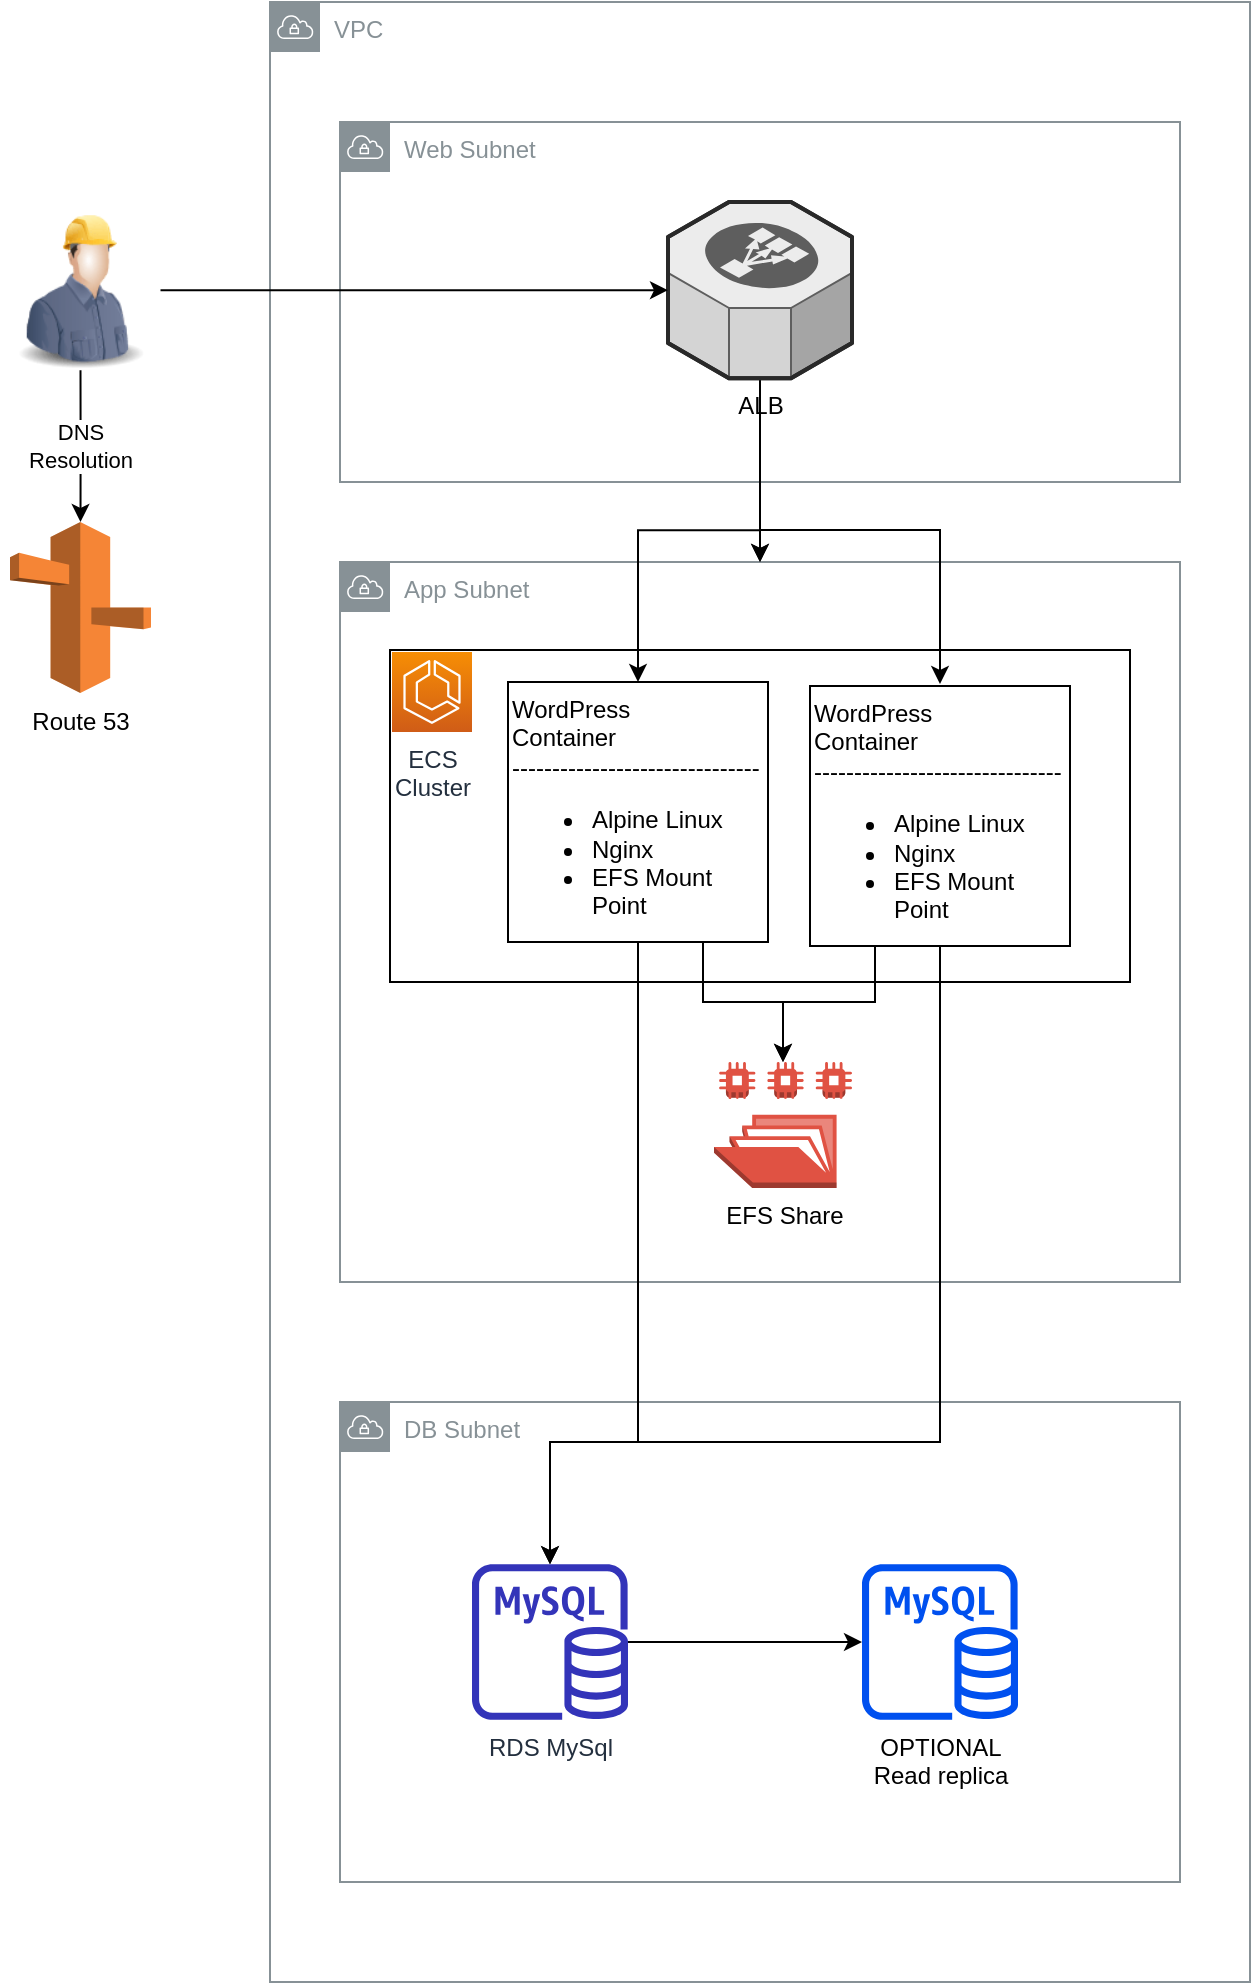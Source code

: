 <mxfile version="13.7.3" type="github">
  <diagram id="HmePtPXCpKLGKGKJF9h8" name="Page-1">
    <mxGraphModel dx="1824" dy="1000" grid="1" gridSize="10" guides="1" tooltips="1" connect="1" arrows="1" fold="1" page="1" pageScale="1" pageWidth="850" pageHeight="1100" math="0" shadow="0">
      <root>
        <mxCell id="0" />
        <mxCell id="1" parent="0" />
        <mxCell id="ePyfuxbfB_I1OFZZbDPf-1" value="VPC" style="outlineConnect=0;gradientColor=none;html=1;whiteSpace=wrap;fontSize=12;fontStyle=0;shape=mxgraph.aws4.group;grIcon=mxgraph.aws4.group_vpc;strokeColor=#879196;fillColor=none;verticalAlign=top;align=left;spacingLeft=30;fontColor=#879196;dashed=0;" vertex="1" parent="1">
          <mxGeometry x="180" y="60" width="490" height="990" as="geometry" />
        </mxCell>
        <mxCell id="ePyfuxbfB_I1OFZZbDPf-2" value="Web Subnet" style="outlineConnect=0;gradientColor=none;html=1;whiteSpace=wrap;fontSize=12;fontStyle=0;shape=mxgraph.aws4.group;grIcon=mxgraph.aws4.group_vpc;strokeColor=#879196;fillColor=none;verticalAlign=top;align=left;spacingLeft=30;fontColor=#879196;dashed=0;" vertex="1" parent="1">
          <mxGeometry x="215" y="120" width="420" height="180" as="geometry" />
        </mxCell>
        <mxCell id="ePyfuxbfB_I1OFZZbDPf-3" value="App Subnet" style="outlineConnect=0;gradientColor=none;html=1;whiteSpace=wrap;fontSize=12;fontStyle=0;shape=mxgraph.aws4.group;grIcon=mxgraph.aws4.group_vpc;strokeColor=#879196;fillColor=none;verticalAlign=top;align=left;spacingLeft=30;fontColor=#879196;dashed=0;" vertex="1" parent="1">
          <mxGeometry x="215" y="340" width="420" height="360" as="geometry" />
        </mxCell>
        <mxCell id="ePyfuxbfB_I1OFZZbDPf-4" value="DB Subnet" style="outlineConnect=0;gradientColor=none;html=1;whiteSpace=wrap;fontSize=12;fontStyle=0;shape=mxgraph.aws4.group;grIcon=mxgraph.aws4.group_vpc;strokeColor=#879196;fillColor=none;verticalAlign=top;align=left;spacingLeft=30;fontColor=#879196;dashed=0;" vertex="1" parent="1">
          <mxGeometry x="215" y="760" width="420" height="240" as="geometry" />
        </mxCell>
        <mxCell id="ePyfuxbfB_I1OFZZbDPf-24" style="edgeStyle=orthogonalEdgeStyle;rounded=0;orthogonalLoop=1;jettySize=auto;html=1;entryX=0.5;entryY=0;entryDx=0;entryDy=0;" edge="1" parent="1" source="ePyfuxbfB_I1OFZZbDPf-5" target="ePyfuxbfB_I1OFZZbDPf-16">
          <mxGeometry relative="1" as="geometry" />
        </mxCell>
        <mxCell id="ePyfuxbfB_I1OFZZbDPf-25" style="edgeStyle=orthogonalEdgeStyle;rounded=0;orthogonalLoop=1;jettySize=auto;html=1;entryX=0.5;entryY=0;entryDx=0;entryDy=0;" edge="1" parent="1">
          <mxGeometry relative="1" as="geometry">
            <mxPoint x="425.0" y="247.17" as="sourcePoint" />
            <mxPoint x="515.0" y="401" as="targetPoint" />
            <Array as="points">
              <mxPoint x="425" y="324" />
              <mxPoint x="515" y="324" />
            </Array>
          </mxGeometry>
        </mxCell>
        <mxCell id="ePyfuxbfB_I1OFZZbDPf-26" value="" style="edgeStyle=orthogonalEdgeStyle;rounded=0;orthogonalLoop=1;jettySize=auto;html=1;" edge="1" parent="1" source="ePyfuxbfB_I1OFZZbDPf-5" target="ePyfuxbfB_I1OFZZbDPf-3">
          <mxGeometry relative="1" as="geometry" />
        </mxCell>
        <mxCell id="ePyfuxbfB_I1OFZZbDPf-27" value="" style="edgeStyle=orthogonalEdgeStyle;rounded=0;orthogonalLoop=1;jettySize=auto;html=1;" edge="1" parent="1" source="ePyfuxbfB_I1OFZZbDPf-5" target="ePyfuxbfB_I1OFZZbDPf-3">
          <mxGeometry relative="1" as="geometry" />
        </mxCell>
        <mxCell id="ePyfuxbfB_I1OFZZbDPf-5" value="ALB" style="verticalLabelPosition=bottom;html=1;verticalAlign=top;strokeWidth=1;align=center;outlineConnect=0;dashed=0;outlineConnect=0;shape=mxgraph.aws3d.elasticLoadBalancing;fillColor=#ECECEC;strokeColor=#5E5E5E;aspect=fixed;" vertex="1" parent="1">
          <mxGeometry x="379" y="160" width="92" height="88.17" as="geometry" />
        </mxCell>
        <mxCell id="ePyfuxbfB_I1OFZZbDPf-8" value="" style="rounded=0;whiteSpace=wrap;html=1;fillColor=none;labelPosition=left;verticalLabelPosition=top;align=right;verticalAlign=bottom;" vertex="1" parent="1">
          <mxGeometry x="240" y="384" width="370" height="166" as="geometry" />
        </mxCell>
        <mxCell id="ePyfuxbfB_I1OFZZbDPf-9" value="ECS&lt;br&gt;Cluster" style="outlineConnect=0;fontColor=#232F3E;gradientColor=#F78E04;gradientDirection=north;fillColor=#D05C17;strokeColor=#ffffff;dashed=0;verticalLabelPosition=bottom;verticalAlign=top;align=center;html=1;fontSize=12;fontStyle=0;aspect=fixed;shape=mxgraph.aws4.resourceIcon;resIcon=mxgraph.aws4.ecs;" vertex="1" parent="1">
          <mxGeometry x="241" y="385" width="40" height="40" as="geometry" />
        </mxCell>
        <mxCell id="ePyfuxbfB_I1OFZZbDPf-22" style="edgeStyle=orthogonalEdgeStyle;rounded=0;orthogonalLoop=1;jettySize=auto;html=1;exitX=0.5;exitY=1;exitDx=0;exitDy=0;" edge="1" parent="1" source="ePyfuxbfB_I1OFZZbDPf-16" target="ePyfuxbfB_I1OFZZbDPf-18">
          <mxGeometry relative="1" as="geometry">
            <Array as="points">
              <mxPoint x="364" y="780" />
              <mxPoint x="320" y="780" />
            </Array>
          </mxGeometry>
        </mxCell>
        <mxCell id="ePyfuxbfB_I1OFZZbDPf-30" style="edgeStyle=orthogonalEdgeStyle;rounded=0;orthogonalLoop=1;jettySize=auto;html=1;exitX=0.75;exitY=1;exitDx=0;exitDy=0;" edge="1" parent="1" source="ePyfuxbfB_I1OFZZbDPf-16" target="ePyfuxbfB_I1OFZZbDPf-29">
          <mxGeometry relative="1" as="geometry" />
        </mxCell>
        <mxCell id="ePyfuxbfB_I1OFZZbDPf-16" value="WordPress&lt;br&gt;Container&lt;br&gt;-------------------------------&lt;br&gt;&lt;ul&gt;&lt;li&gt;Alpine Linux&lt;/li&gt;&lt;li&gt;Nginx&lt;/li&gt;&lt;li&gt;EFS Mount Point&lt;/li&gt;&lt;/ul&gt;" style="whiteSpace=wrap;html=1;aspect=fixed;fillColor=none;horizontal=1;verticalAlign=top;align=left;" vertex="1" parent="1">
          <mxGeometry x="299" y="400" width="130" height="130" as="geometry" />
        </mxCell>
        <mxCell id="ePyfuxbfB_I1OFZZbDPf-23" style="edgeStyle=orthogonalEdgeStyle;rounded=0;orthogonalLoop=1;jettySize=auto;html=1;exitX=0.5;exitY=1;exitDx=0;exitDy=0;" edge="1" parent="1" source="ePyfuxbfB_I1OFZZbDPf-17" target="ePyfuxbfB_I1OFZZbDPf-18">
          <mxGeometry relative="1" as="geometry">
            <Array as="points">
              <mxPoint x="515" y="780" />
              <mxPoint x="320" y="780" />
            </Array>
          </mxGeometry>
        </mxCell>
        <mxCell id="ePyfuxbfB_I1OFZZbDPf-31" style="edgeStyle=orthogonalEdgeStyle;rounded=0;orthogonalLoop=1;jettySize=auto;html=1;exitX=0.25;exitY=1;exitDx=0;exitDy=0;entryX=0.5;entryY=0;entryDx=0;entryDy=0;entryPerimeter=0;" edge="1" parent="1" source="ePyfuxbfB_I1OFZZbDPf-17" target="ePyfuxbfB_I1OFZZbDPf-29">
          <mxGeometry relative="1" as="geometry">
            <Array as="points">
              <mxPoint x="483" y="560" />
              <mxPoint x="437" y="560" />
            </Array>
          </mxGeometry>
        </mxCell>
        <mxCell id="ePyfuxbfB_I1OFZZbDPf-17" value="WordPress&lt;br&gt;Container&lt;br&gt;-------------------------------&lt;br&gt;&lt;ul&gt;&lt;li&gt;Alpine Linux&lt;/li&gt;&lt;li&gt;Nginx&lt;/li&gt;&lt;li&gt;EFS Mount Point&lt;/li&gt;&lt;/ul&gt;" style="whiteSpace=wrap;html=1;aspect=fixed;fillColor=none;horizontal=1;verticalAlign=top;align=left;" vertex="1" parent="1">
          <mxGeometry x="450" y="402" width="130" height="130" as="geometry" />
        </mxCell>
        <mxCell id="ePyfuxbfB_I1OFZZbDPf-20" style="edgeStyle=orthogonalEdgeStyle;rounded=0;orthogonalLoop=1;jettySize=auto;html=1;" edge="1" parent="1" source="ePyfuxbfB_I1OFZZbDPf-18" target="ePyfuxbfB_I1OFZZbDPf-19">
          <mxGeometry relative="1" as="geometry" />
        </mxCell>
        <mxCell id="ePyfuxbfB_I1OFZZbDPf-18" value="RDS MySql" style="outlineConnect=0;fontColor=#232F3E;gradientColor=none;fillColor=#3334B9;strokeColor=none;dashed=0;verticalLabelPosition=bottom;verticalAlign=top;align=center;html=1;fontSize=12;fontStyle=0;aspect=fixed;pointerEvents=1;shape=mxgraph.aws4.rds_mysql_instance;" vertex="1" parent="1">
          <mxGeometry x="281" y="841" width="78" height="78" as="geometry" />
        </mxCell>
        <mxCell id="ePyfuxbfB_I1OFZZbDPf-19" value="&lt;font color=&quot;#000000&quot;&gt;OPTIONAL&lt;br&gt;Read replica&lt;br&gt;&lt;/font&gt;" style="outlineConnect=0;dashed=1;verticalLabelPosition=bottom;verticalAlign=top;align=center;html=1;fontSize=12;fontStyle=0;aspect=fixed;pointerEvents=1;shape=mxgraph.aws4.rds_mysql_instance;fillColor=#0050ef;strokeColor=#001DBC;fontColor=#ffffff;" vertex="1" parent="1">
          <mxGeometry x="476" y="841" width="78" height="78" as="geometry" />
        </mxCell>
        <mxCell id="ePyfuxbfB_I1OFZZbDPf-28" value="Route 53" style="outlineConnect=0;dashed=0;verticalLabelPosition=bottom;verticalAlign=top;align=center;html=1;shape=mxgraph.aws3.route_53;fillColor=#F58536;gradientColor=none;" vertex="1" parent="1">
          <mxGeometry x="50" y="320" width="70.5" height="85.5" as="geometry" />
        </mxCell>
        <mxCell id="ePyfuxbfB_I1OFZZbDPf-29" value="EFS Share&lt;br&gt;" style="outlineConnect=0;dashed=0;verticalLabelPosition=bottom;verticalAlign=top;align=center;html=1;shape=mxgraph.aws3.efs_share;fillColor=#E05243;gradientColor=none;" vertex="1" parent="1">
          <mxGeometry x="402" y="590" width="69" height="63" as="geometry" />
        </mxCell>
        <mxCell id="ePyfuxbfB_I1OFZZbDPf-37" style="edgeStyle=orthogonalEdgeStyle;rounded=0;orthogonalLoop=1;jettySize=auto;html=1;exitX=1;exitY=0.5;exitDx=0;exitDy=0;" edge="1" parent="1" source="ePyfuxbfB_I1OFZZbDPf-35" target="ePyfuxbfB_I1OFZZbDPf-5">
          <mxGeometry relative="1" as="geometry" />
        </mxCell>
        <mxCell id="ePyfuxbfB_I1OFZZbDPf-38" value="DNS&lt;br&gt;Resolution" style="edgeStyle=orthogonalEdgeStyle;rounded=0;orthogonalLoop=1;jettySize=auto;html=1;exitX=0.5;exitY=1;exitDx=0;exitDy=0;" edge="1" parent="1" source="ePyfuxbfB_I1OFZZbDPf-35" target="ePyfuxbfB_I1OFZZbDPf-28">
          <mxGeometry relative="1" as="geometry" />
        </mxCell>
        <mxCell id="ePyfuxbfB_I1OFZZbDPf-35" value="" style="image;html=1;image=img/lib/clip_art/people/Construction_Worker_Man_128x128.png;dashed=1;fillColor=none;" vertex="1" parent="1">
          <mxGeometry x="45.25" y="164.09" width="80" height="80" as="geometry" />
        </mxCell>
      </root>
    </mxGraphModel>
  </diagram>
</mxfile>
